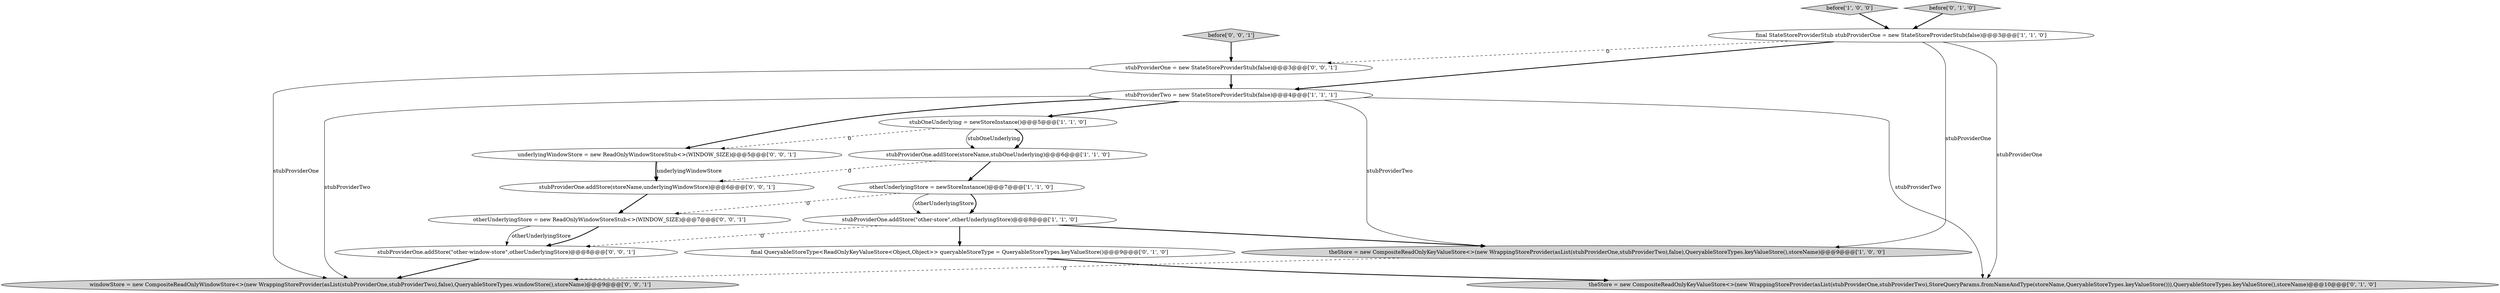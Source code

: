 digraph {
13 [style = filled, label = "stubProviderOne = new StateStoreProviderStub(false)@@@3@@@['0', '0', '1']", fillcolor = white, shape = ellipse image = "AAA0AAABBB3BBB"];
1 [style = filled, label = "before['1', '0', '0']", fillcolor = lightgray, shape = diamond image = "AAA0AAABBB1BBB"];
15 [style = filled, label = "stubProviderOne.addStore(\"other-window-store\",otherUnderlyingStore)@@@8@@@['0', '0', '1']", fillcolor = white, shape = ellipse image = "AAA0AAABBB3BBB"];
17 [style = filled, label = "windowStore = new CompositeReadOnlyWindowStore<>(new WrappingStoreProvider(asList(stubProviderOne,stubProviderTwo),false),QueryableStoreTypes.windowStore(),storeName)@@@9@@@['0', '0', '1']", fillcolor = lightgray, shape = ellipse image = "AAA0AAABBB3BBB"];
10 [style = filled, label = "before['0', '1', '0']", fillcolor = lightgray, shape = diamond image = "AAA0AAABBB2BBB"];
14 [style = filled, label = "underlyingWindowStore = new ReadOnlyWindowStoreStub<>(WINDOW_SIZE)@@@5@@@['0', '0', '1']", fillcolor = white, shape = ellipse image = "AAA0AAABBB3BBB"];
8 [style = filled, label = "final QueryableStoreType<ReadOnlyKeyValueStore<Object,Object>> queryableStoreType = QueryableStoreTypes.keyValueStore()@@@9@@@['0', '1', '0']", fillcolor = white, shape = ellipse image = "AAA0AAABBB2BBB"];
6 [style = filled, label = "stubOneUnderlying = newStoreInstance()@@@5@@@['1', '1', '0']", fillcolor = white, shape = ellipse image = "AAA0AAABBB1BBB"];
7 [style = filled, label = "otherUnderlyingStore = newStoreInstance()@@@7@@@['1', '1', '0']", fillcolor = white, shape = ellipse image = "AAA0AAABBB1BBB"];
4 [style = filled, label = "stubProviderOne.addStore(storeName,stubOneUnderlying)@@@6@@@['1', '1', '0']", fillcolor = white, shape = ellipse image = "AAA0AAABBB1BBB"];
9 [style = filled, label = "theStore = new CompositeReadOnlyKeyValueStore<>(new WrappingStoreProvider(asList(stubProviderOne,stubProviderTwo),StoreQueryParams.fromNameAndType(storeName,QueryableStoreTypes.keyValueStore())),QueryableStoreTypes.keyValueStore(),storeName)@@@10@@@['0', '1', '0']", fillcolor = lightgray, shape = ellipse image = "AAA1AAABBB2BBB"];
5 [style = filled, label = "stubProviderTwo = new StateStoreProviderStub(false)@@@4@@@['1', '1', '1']", fillcolor = white, shape = ellipse image = "AAA0AAABBB1BBB"];
11 [style = filled, label = "otherUnderlyingStore = new ReadOnlyWindowStoreStub<>(WINDOW_SIZE)@@@7@@@['0', '0', '1']", fillcolor = white, shape = ellipse image = "AAA0AAABBB3BBB"];
12 [style = filled, label = "before['0', '0', '1']", fillcolor = lightgray, shape = diamond image = "AAA0AAABBB3BBB"];
0 [style = filled, label = "final StateStoreProviderStub stubProviderOne = new StateStoreProviderStub(false)@@@3@@@['1', '1', '0']", fillcolor = white, shape = ellipse image = "AAA0AAABBB1BBB"];
3 [style = filled, label = "theStore = new CompositeReadOnlyKeyValueStore<>(new WrappingStoreProvider(asList(stubProviderOne,stubProviderTwo),false),QueryableStoreTypes.keyValueStore(),storeName)@@@9@@@['1', '0', '0']", fillcolor = lightgray, shape = ellipse image = "AAA0AAABBB1BBB"];
16 [style = filled, label = "stubProviderOne.addStore(storeName,underlyingWindowStore)@@@6@@@['0', '0', '1']", fillcolor = white, shape = ellipse image = "AAA0AAABBB3BBB"];
2 [style = filled, label = "stubProviderOne.addStore(\"other-store\",otherUnderlyingStore)@@@8@@@['1', '1', '0']", fillcolor = white, shape = ellipse image = "AAA0AAABBB1BBB"];
5->14 [style = bold, label=""];
5->17 [style = solid, label="stubProviderTwo"];
3->17 [style = dashed, label="0"];
4->7 [style = bold, label=""];
8->9 [style = bold, label=""];
6->4 [style = bold, label=""];
14->16 [style = bold, label=""];
6->14 [style = dashed, label="0"];
4->16 [style = dashed, label="0"];
7->11 [style = dashed, label="0"];
6->4 [style = solid, label="stubOneUnderlying"];
11->15 [style = bold, label=""];
2->15 [style = dashed, label="0"];
7->2 [style = bold, label=""];
0->9 [style = solid, label="stubProviderOne"];
5->9 [style = solid, label="stubProviderTwo"];
0->13 [style = dashed, label="0"];
2->8 [style = bold, label=""];
0->3 [style = solid, label="stubProviderOne"];
12->13 [style = bold, label=""];
2->3 [style = bold, label=""];
14->16 [style = solid, label="underlyingWindowStore"];
13->17 [style = solid, label="stubProviderOne"];
5->3 [style = solid, label="stubProviderTwo"];
11->15 [style = solid, label="otherUnderlyingStore"];
0->5 [style = bold, label=""];
16->11 [style = bold, label=""];
7->2 [style = solid, label="otherUnderlyingStore"];
13->5 [style = bold, label=""];
10->0 [style = bold, label=""];
5->6 [style = bold, label=""];
1->0 [style = bold, label=""];
15->17 [style = bold, label=""];
}

